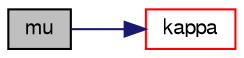 digraph "mu"
{
  bgcolor="transparent";
  edge [fontname="FreeSans",fontsize="10",labelfontname="FreeSans",labelfontsize="10"];
  node [fontname="FreeSans",fontsize="10",shape=record];
  rankdir="LR";
  Node237 [label="mu",height=0.2,width=0.4,color="black", fillcolor="grey75", style="filled", fontcolor="black"];
  Node237 -> Node238 [color="midnightblue",fontsize="10",style="solid",fontname="FreeSans"];
  Node238 [label="kappa",height=0.2,width=0.4,color="red",URL="$a30158.html#ac3ec149e402ad34fb58c4268da7a20f3",tooltip="Thermal conductivity [W/m/K]. "];
}
